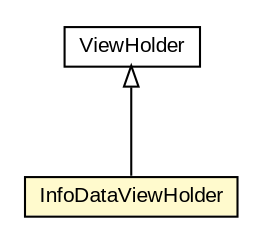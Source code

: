 #!/usr/local/bin/dot
#
# Class diagram 
# Generated by UMLGraph version R5_6-24-gf6e263 (http://www.umlgraph.org/)
#

digraph G {
	edge [fontname="arial",fontsize=10,labelfontname="arial",labelfontsize=10];
	node [fontname="arial",fontsize=10,shape=plaintext];
	nodesep=0.25;
	ranksep=0.5;
	// org.osmdroid.samplefragments.layouts.rec.CustomRecycler.ViewHolder
	c6425 [label=<<table title="org.osmdroid.samplefragments.layouts.rec.CustomRecycler.ViewHolder" border="0" cellborder="1" cellspacing="0" cellpadding="2" port="p" href="./CustomRecycler.ViewHolder.html">
		<tr><td><table border="0" cellspacing="0" cellpadding="1">
<tr><td align="center" balign="center"> ViewHolder </td></tr>
		</table></td></tr>
		</table>>, URL="./CustomRecycler.ViewHolder.html", fontname="arial", fontcolor="black", fontsize=10.0];
	// org.osmdroid.samplefragments.layouts.rec.CustomRecycler.InfoDataViewHolder
	c6427 [label=<<table title="org.osmdroid.samplefragments.layouts.rec.CustomRecycler.InfoDataViewHolder" border="0" cellborder="1" cellspacing="0" cellpadding="2" port="p" bgcolor="lemonChiffon" href="./CustomRecycler.InfoDataViewHolder.html">
		<tr><td><table border="0" cellspacing="0" cellpadding="1">
<tr><td align="center" balign="center"> InfoDataViewHolder </td></tr>
		</table></td></tr>
		</table>>, URL="./CustomRecycler.InfoDataViewHolder.html", fontname="arial", fontcolor="black", fontsize=10.0];
	//org.osmdroid.samplefragments.layouts.rec.CustomRecycler.InfoDataViewHolder extends org.osmdroid.samplefragments.layouts.rec.CustomRecycler.ViewHolder
	c6425:p -> c6427:p [dir=back,arrowtail=empty];
}

